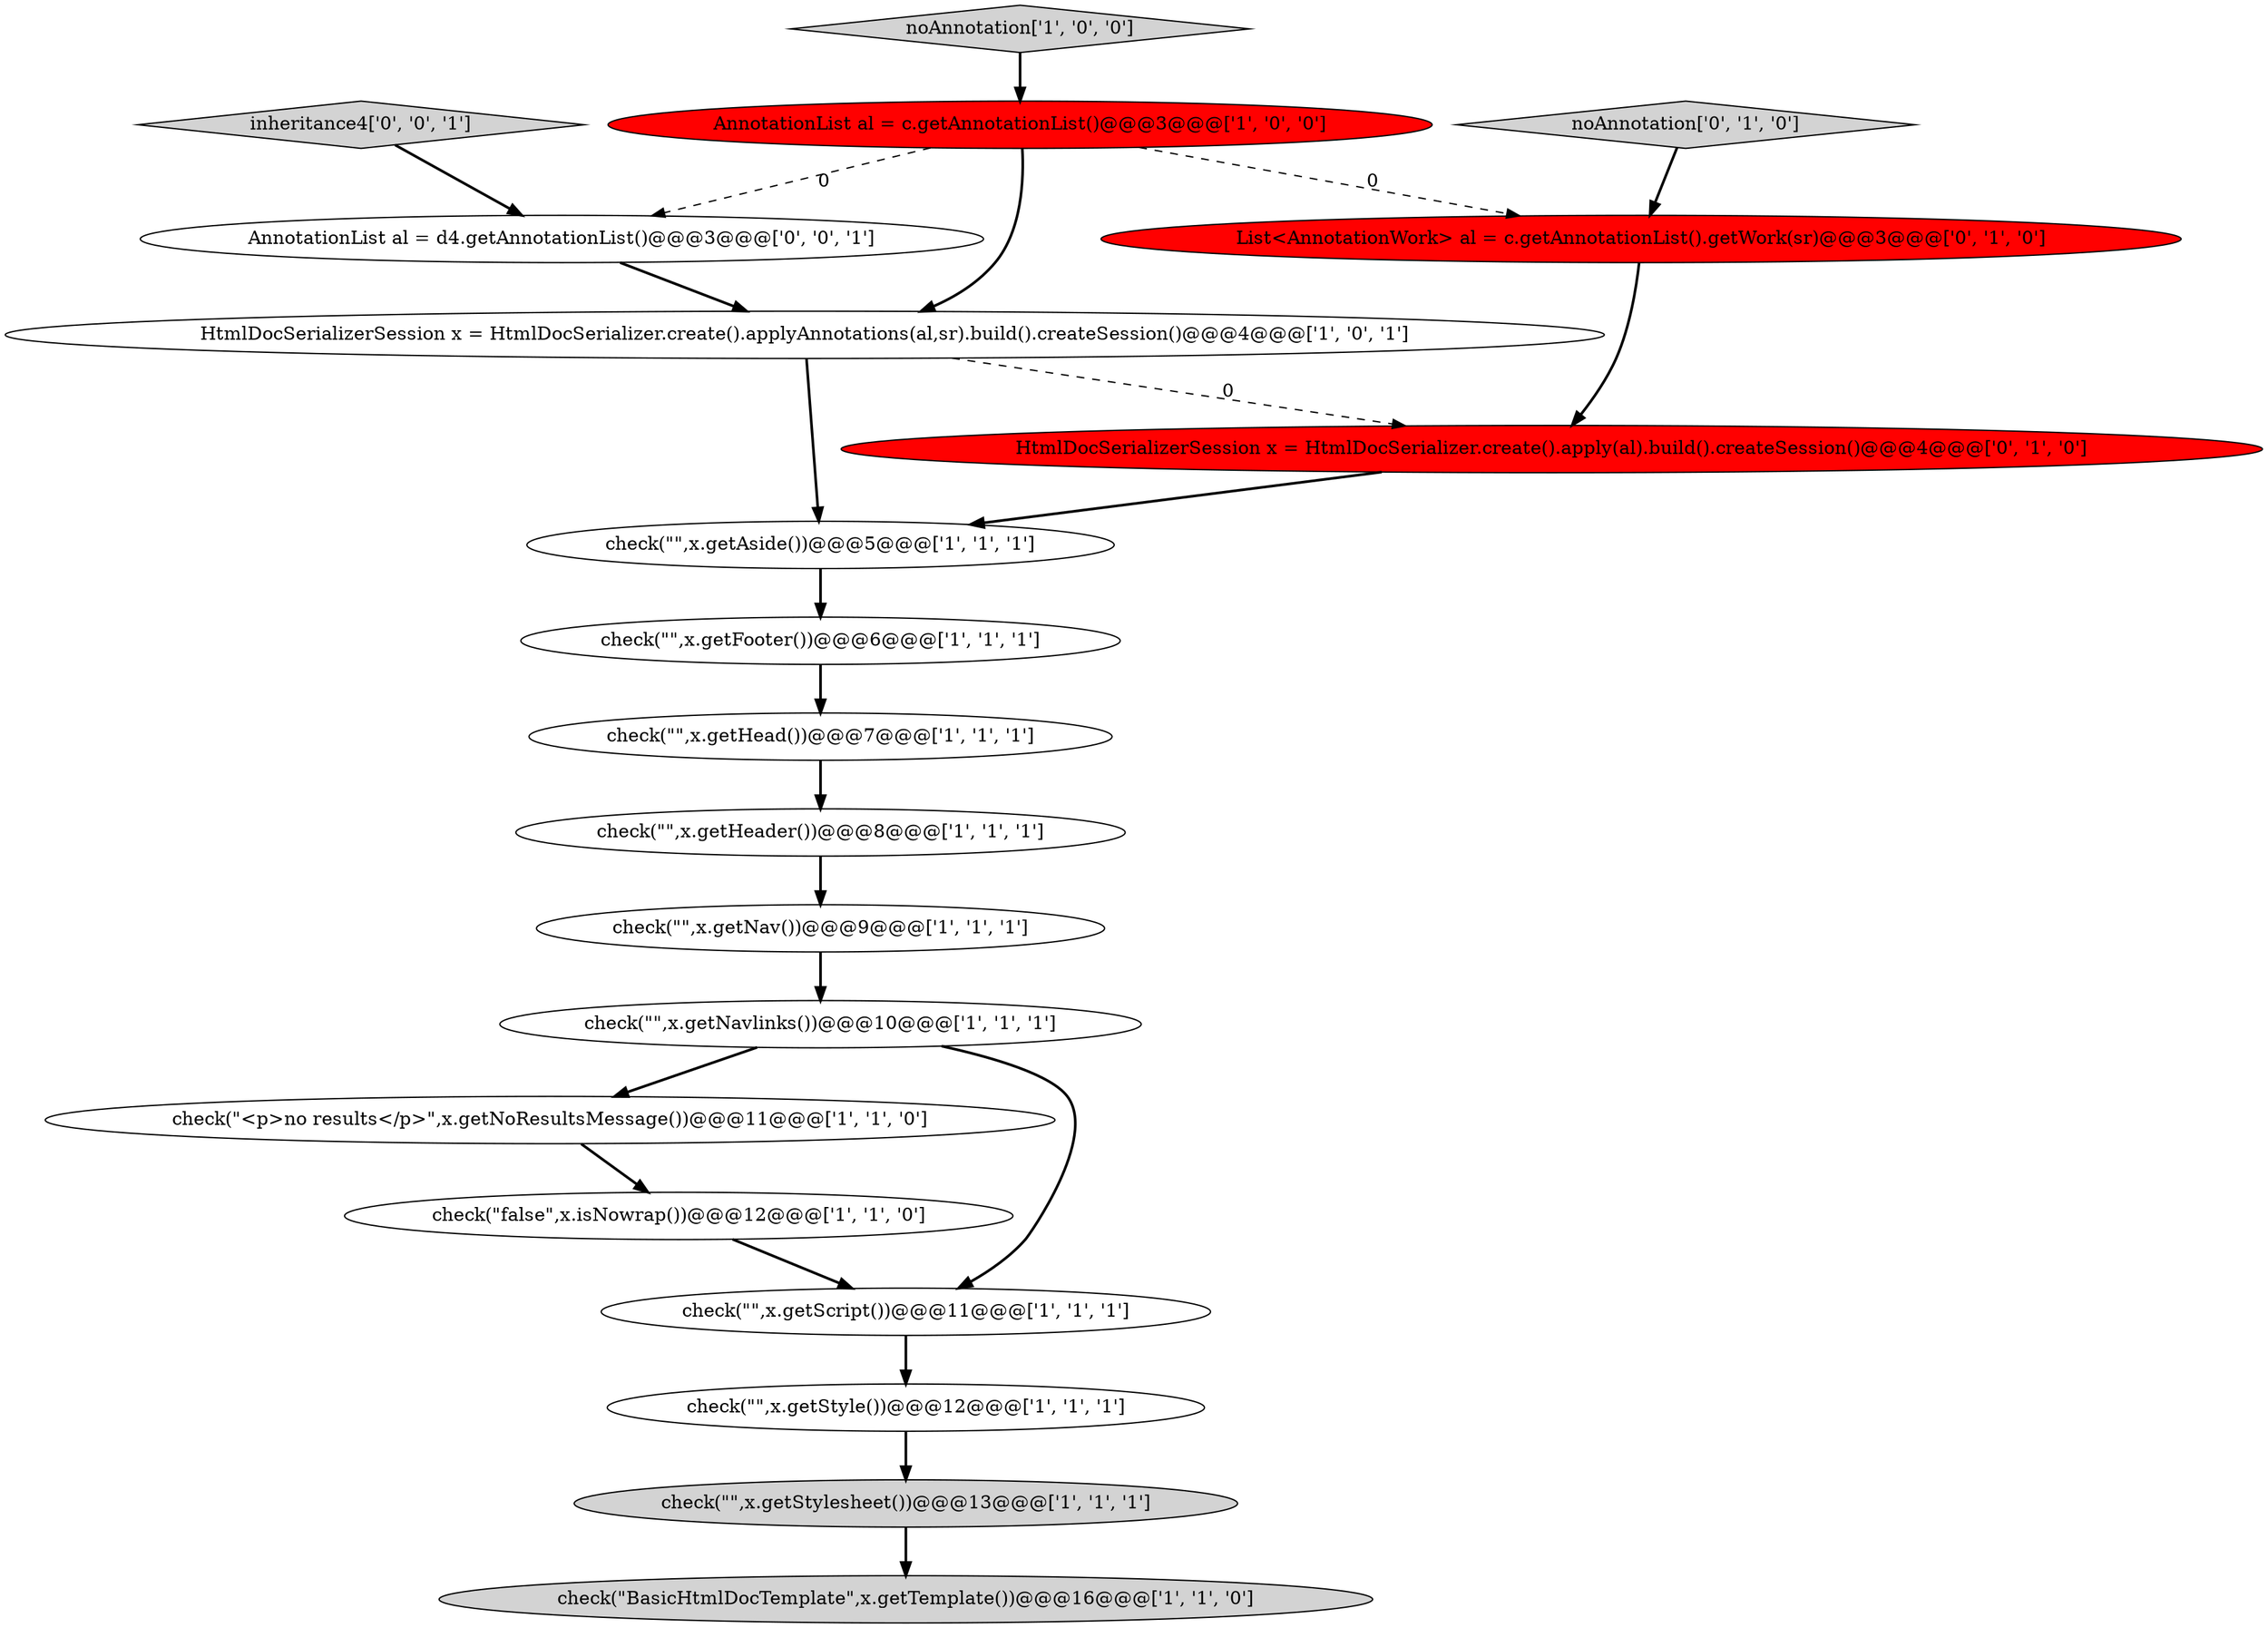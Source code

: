 digraph {
2 [style = filled, label = "noAnnotation['1', '0', '0']", fillcolor = lightgray, shape = diamond image = "AAA0AAABBB1BBB"];
1 [style = filled, label = "check(\"false\",x.isNowrap())@@@12@@@['1', '1', '0']", fillcolor = white, shape = ellipse image = "AAA0AAABBB1BBB"];
12 [style = filled, label = "check(\"<p>no results</p>\",x.getNoResultsMessage())@@@11@@@['1', '1', '0']", fillcolor = white, shape = ellipse image = "AAA0AAABBB1BBB"];
0 [style = filled, label = "check(\"\",x.getFooter())@@@6@@@['1', '1', '1']", fillcolor = white, shape = ellipse image = "AAA0AAABBB1BBB"];
7 [style = filled, label = "check(\"BasicHtmlDocTemplate\",x.getTemplate())@@@16@@@['1', '1', '0']", fillcolor = lightgray, shape = ellipse image = "AAA0AAABBB1BBB"];
14 [style = filled, label = "check(\"\",x.getScript())@@@11@@@['1', '1', '1']", fillcolor = white, shape = ellipse image = "AAA0AAABBB1BBB"];
11 [style = filled, label = "check(\"\",x.getNavlinks())@@@10@@@['1', '1', '1']", fillcolor = white, shape = ellipse image = "AAA0AAABBB1BBB"];
3 [style = filled, label = "HtmlDocSerializerSession x = HtmlDocSerializer.create().applyAnnotations(al,sr).build().createSession()@@@4@@@['1', '0', '1']", fillcolor = white, shape = ellipse image = "AAA0AAABBB1BBB"];
17 [style = filled, label = "noAnnotation['0', '1', '0']", fillcolor = lightgray, shape = diamond image = "AAA0AAABBB2BBB"];
19 [style = filled, label = "inheritance4['0', '0', '1']", fillcolor = lightgray, shape = diamond image = "AAA0AAABBB3BBB"];
9 [style = filled, label = "check(\"\",x.getAside())@@@5@@@['1', '1', '1']", fillcolor = white, shape = ellipse image = "AAA0AAABBB1BBB"];
15 [style = filled, label = "List<AnnotationWork> al = c.getAnnotationList().getWork(sr)@@@3@@@['0', '1', '0']", fillcolor = red, shape = ellipse image = "AAA1AAABBB2BBB"];
8 [style = filled, label = "AnnotationList al = c.getAnnotationList()@@@3@@@['1', '0', '0']", fillcolor = red, shape = ellipse image = "AAA1AAABBB1BBB"];
10 [style = filled, label = "check(\"\",x.getNav())@@@9@@@['1', '1', '1']", fillcolor = white, shape = ellipse image = "AAA0AAABBB1BBB"];
6 [style = filled, label = "check(\"\",x.getStyle())@@@12@@@['1', '1', '1']", fillcolor = white, shape = ellipse image = "AAA0AAABBB1BBB"];
18 [style = filled, label = "AnnotationList al = d4.getAnnotationList()@@@3@@@['0', '0', '1']", fillcolor = white, shape = ellipse image = "AAA0AAABBB3BBB"];
16 [style = filled, label = "HtmlDocSerializerSession x = HtmlDocSerializer.create().apply(al).build().createSession()@@@4@@@['0', '1', '0']", fillcolor = red, shape = ellipse image = "AAA1AAABBB2BBB"];
13 [style = filled, label = "check(\"\",x.getHeader())@@@8@@@['1', '1', '1']", fillcolor = white, shape = ellipse image = "AAA0AAABBB1BBB"];
4 [style = filled, label = "check(\"\",x.getStylesheet())@@@13@@@['1', '1', '1']", fillcolor = lightgray, shape = ellipse image = "AAA0AAABBB1BBB"];
5 [style = filled, label = "check(\"\",x.getHead())@@@7@@@['1', '1', '1']", fillcolor = white, shape = ellipse image = "AAA0AAABBB1BBB"];
13->10 [style = bold, label=""];
18->3 [style = bold, label=""];
19->18 [style = bold, label=""];
9->0 [style = bold, label=""];
11->14 [style = bold, label=""];
8->15 [style = dashed, label="0"];
8->3 [style = bold, label=""];
11->12 [style = bold, label=""];
15->16 [style = bold, label=""];
12->1 [style = bold, label=""];
4->7 [style = bold, label=""];
3->9 [style = bold, label=""];
6->4 [style = bold, label=""];
5->13 [style = bold, label=""];
17->15 [style = bold, label=""];
8->18 [style = dashed, label="0"];
1->14 [style = bold, label=""];
14->6 [style = bold, label=""];
16->9 [style = bold, label=""];
3->16 [style = dashed, label="0"];
2->8 [style = bold, label=""];
0->5 [style = bold, label=""];
10->11 [style = bold, label=""];
}
